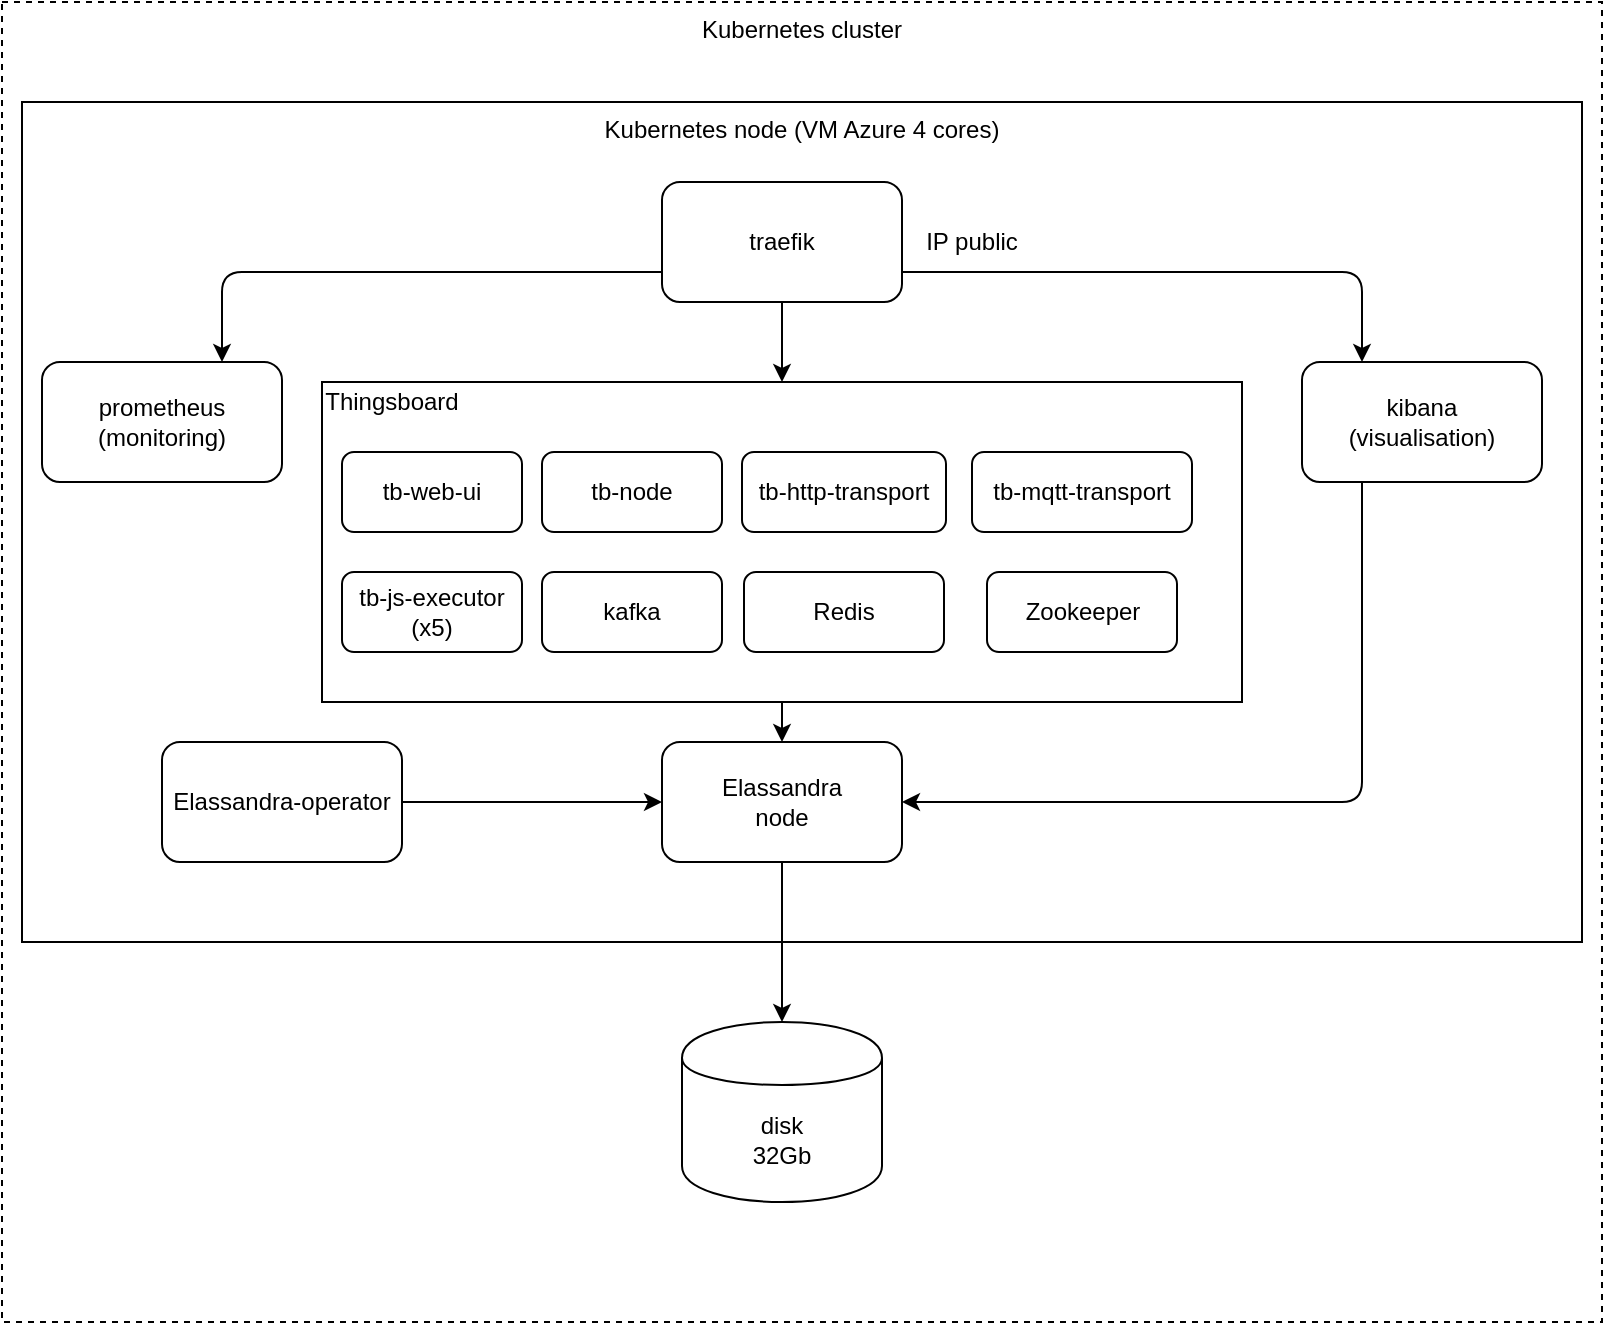 <mxfile version="12.1.0" type="device" pages="1"><diagram id="XX0VQ2VBLvstABeg4P5i" name="Page-1"><mxGraphModel dx="1343" dy="867" grid="1" gridSize="10" guides="1" tooltips="1" connect="1" arrows="1" fold="1" page="1" pageScale="1" pageWidth="1169" pageHeight="827" math="0" shadow="0"><root><mxCell id="0"/><mxCell id="1" parent="0"/><mxCell id="ypBhJotev8lpzRB6nvlA-22" value="Kubernetes cluster" style="rounded=0;whiteSpace=wrap;html=1;verticalAlign=top;dashed=1;" parent="1" vertex="1"><mxGeometry x="80" y="20" width="800" height="660" as="geometry"/></mxCell><mxCell id="ypBhJotev8lpzRB6nvlA-19" value="Kubernetes node (VM Azure 4 cores)" style="rounded=0;whiteSpace=wrap;html=1;verticalAlign=top;" parent="1" vertex="1"><mxGeometry x="90" y="70" width="780" height="420" as="geometry"/></mxCell><mxCell id="ypBhJotev8lpzRB6nvlA-3" value="Elassandra-operator" style="rounded=1;whiteSpace=wrap;html=1;" parent="1" vertex="1"><mxGeometry x="160" y="390" width="120" height="60" as="geometry"/></mxCell><mxCell id="ypBhJotev8lpzRB6nvlA-4" value="Elassandra&lt;br&gt;node" style="rounded=1;whiteSpace=wrap;html=1;" parent="1" vertex="1"><mxGeometry x="410" y="390" width="120" height="60" as="geometry"/></mxCell><mxCell id="ypBhJotev8lpzRB6nvlA-5" value="disk&lt;br&gt;32Gb" style="shape=cylinder;whiteSpace=wrap;html=1;boundedLbl=1;backgroundOutline=1;" parent="1" vertex="1"><mxGeometry x="420" y="530" width="100" height="90" as="geometry"/></mxCell><mxCell id="ypBhJotev8lpzRB6nvlA-6" value="traefik" style="rounded=1;whiteSpace=wrap;html=1;" parent="1" vertex="1"><mxGeometry x="410" y="110" width="120" height="60" as="geometry"/></mxCell><mxCell id="ypBhJotev8lpzRB6nvlA-7" value="kibana&lt;br&gt;(visualisation)" style="rounded=1;whiteSpace=wrap;html=1;" parent="1" vertex="1"><mxGeometry x="730" y="200" width="120" height="60" as="geometry"/></mxCell><mxCell id="ypBhJotev8lpzRB6nvlA-8" value="" style="endArrow=classic;html=1;exitX=0.25;exitY=1;exitDx=0;exitDy=0;entryX=1;entryY=0.5;entryDx=0;entryDy=0;" parent="1" source="ypBhJotev8lpzRB6nvlA-7" target="ypBhJotev8lpzRB6nvlA-4" edge="1"><mxGeometry width="50" height="50" relative="1" as="geometry"><mxPoint x="610" y="520" as="sourcePoint"/><mxPoint x="660" y="470" as="targetPoint"/><Array as="points"><mxPoint x="760" y="420"/><mxPoint x="554" y="420"/></Array></mxGeometry></mxCell><mxCell id="ypBhJotev8lpzRB6nvlA-9" value="" style="endArrow=classic;html=1;exitX=1;exitY=0.5;exitDx=0;exitDy=0;entryX=0;entryY=0.5;entryDx=0;entryDy=0;" parent="1" source="ypBhJotev8lpzRB6nvlA-3" target="ypBhJotev8lpzRB6nvlA-4" edge="1"><mxGeometry width="50" height="50" relative="1" as="geometry"><mxPoint x="290" y="400" as="sourcePoint"/><mxPoint x="340" y="350" as="targetPoint"/></mxGeometry></mxCell><mxCell id="ypBhJotev8lpzRB6nvlA-10" value="prometheus&lt;br&gt;(monitoring)" style="rounded=1;whiteSpace=wrap;html=1;" parent="1" vertex="1"><mxGeometry x="100" y="200" width="120" height="60" as="geometry"/></mxCell><mxCell id="ypBhJotev8lpzRB6nvlA-11" value="" style="endArrow=classic;html=1;exitX=0.5;exitY=1;exitDx=0;exitDy=0;" parent="1" source="ypBhJotev8lpzRB6nvlA-6" target="6kb9E-k0fjglriMPCC60-2" edge="1"><mxGeometry width="50" height="50" relative="1" as="geometry"><mxPoint x="570" y="320" as="sourcePoint"/><mxPoint x="375" y="200" as="targetPoint"/></mxGeometry></mxCell><mxCell id="ypBhJotev8lpzRB6nvlA-13" value="" style="endArrow=classic;html=1;exitX=1;exitY=0.75;exitDx=0;exitDy=0;entryX=0.25;entryY=0;entryDx=0;entryDy=0;" parent="1" source="ypBhJotev8lpzRB6nvlA-6" target="ypBhJotev8lpzRB6nvlA-7" edge="1"><mxGeometry width="50" height="50" relative="1" as="geometry"><mxPoint x="470" y="250" as="sourcePoint"/><mxPoint x="470" y="290" as="targetPoint"/><Array as="points"><mxPoint x="760" y="155"/></Array></mxGeometry></mxCell><mxCell id="ypBhJotev8lpzRB6nvlA-14" value="" style="endArrow=classic;html=1;exitX=0;exitY=0.75;exitDx=0;exitDy=0;entryX=0.75;entryY=0;entryDx=0;entryDy=0;" parent="1" source="ypBhJotev8lpzRB6nvlA-6" target="ypBhJotev8lpzRB6nvlA-10" edge="1"><mxGeometry width="50" height="50" relative="1" as="geometry"><mxPoint x="500" y="250" as="sourcePoint"/><mxPoint x="600" y="290" as="targetPoint"/><Array as="points"><mxPoint x="190" y="155"/></Array></mxGeometry></mxCell><mxCell id="ypBhJotev8lpzRB6nvlA-17" value="" style="endArrow=classic;html=1;exitX=0.5;exitY=1;exitDx=0;exitDy=0;" parent="1" source="ypBhJotev8lpzRB6nvlA-4" target="ypBhJotev8lpzRB6nvlA-5" edge="1"><mxGeometry width="50" height="50" relative="1" as="geometry"><mxPoint x="470" y="350" as="sourcePoint"/><mxPoint x="470" y="400" as="targetPoint"/></mxGeometry></mxCell><mxCell id="ypBhJotev8lpzRB6nvlA-21" value="IP public" style="text;html=1;strokeColor=none;fillColor=none;align=center;verticalAlign=middle;whiteSpace=wrap;rounded=0;" parent="1" vertex="1"><mxGeometry x="530" y="130" width="70" height="20" as="geometry"/></mxCell><mxCell id="6kb9E-k0fjglriMPCC60-23" style="edgeStyle=orthogonalEdgeStyle;rounded=0;orthogonalLoop=1;jettySize=auto;html=1;exitX=0.5;exitY=1;exitDx=0;exitDy=0;entryX=0.5;entryY=0;entryDx=0;entryDy=0;" edge="1" parent="1" source="6kb9E-k0fjglriMPCC60-2" target="ypBhJotev8lpzRB6nvlA-4"><mxGeometry relative="1" as="geometry"/></mxCell><mxCell id="6kb9E-k0fjglriMPCC60-2" value="" style="rounded=0;whiteSpace=wrap;html=1;align=left;" vertex="1" parent="1"><mxGeometry x="240" y="210" width="460" height="160" as="geometry"/></mxCell><mxCell id="6kb9E-k0fjglriMPCC60-3" value="tb-web-ui" style="rounded=1;whiteSpace=wrap;html=1;" vertex="1" parent="1"><mxGeometry x="250" y="245" width="90" height="40" as="geometry"/></mxCell><mxCell id="6kb9E-k0fjglriMPCC60-4" value="tb-http-transport" style="rounded=1;whiteSpace=wrap;html=1;" vertex="1" parent="1"><mxGeometry x="450" y="245" width="102" height="40" as="geometry"/></mxCell><mxCell id="6kb9E-k0fjglriMPCC60-5" value="tb-mqtt-transport" style="rounded=1;whiteSpace=wrap;html=1;" vertex="1" parent="1"><mxGeometry x="565" y="245" width="110" height="40" as="geometry"/></mxCell><mxCell id="6kb9E-k0fjglriMPCC60-6" value="tb-node" style="rounded=1;whiteSpace=wrap;html=1;" vertex="1" parent="1"><mxGeometry x="350" y="245" width="90" height="40" as="geometry"/></mxCell><mxCell id="6kb9E-k0fjglriMPCC60-16" value="tb-js-executor&lt;br&gt;(x5)" style="rounded=1;whiteSpace=wrap;html=1;" vertex="1" parent="1"><mxGeometry x="250" y="305" width="90" height="40" as="geometry"/></mxCell><mxCell id="6kb9E-k0fjglriMPCC60-19" value="kafka&lt;span style=&quot;font-family: &amp;#34;helvetica&amp;#34; , &amp;#34;arial&amp;#34; , sans-serif ; font-size: 0px ; white-space: nowrap&quot;&gt;%3CmxGraphModel%3E%3Croot%3E%3CmxCell%20id%3D%220%22%2F%3E%3CmxCell%20id%3D%221%22%20parent%3D%220%22%2F%3E%3CmxCell%20id%3D%222%22%20value%3D%22tb-js-executor%22%20style%3D%22rounded%3D1%3BwhiteSpace%3Dwrap%3Bhtml%3D1%3B%22%20vertex%3D%221%22%20parent%3D%221%22%3E%3CmxGeometry%20x%3D%22250%22%20y%3D%22290%22%20width%3D%2290%22%20height%3D%2240%22%20as%3D%22geometry%22%2F%3E%3C%2FmxCell%3E%3C%2Froot%3E%3C%2FmxGraphModel%3E&lt;/span&gt;" style="rounded=1;whiteSpace=wrap;html=1;" vertex="1" parent="1"><mxGeometry x="350" y="305" width="90" height="40" as="geometry"/></mxCell><mxCell id="6kb9E-k0fjglriMPCC60-20" value="Redis" style="rounded=1;whiteSpace=wrap;html=1;" vertex="1" parent="1"><mxGeometry x="451" y="305" width="100" height="40" as="geometry"/></mxCell><mxCell id="6kb9E-k0fjglriMPCC60-21" value="Zookeeper" style="rounded=1;whiteSpace=wrap;html=1;" vertex="1" parent="1"><mxGeometry x="572.5" y="305" width="95" height="40" as="geometry"/></mxCell><mxCell id="6kb9E-k0fjglriMPCC60-22" value="Thingsboard" style="text;html=1;strokeColor=none;fillColor=none;align=center;verticalAlign=middle;whiteSpace=wrap;rounded=0;" vertex="1" parent="1"><mxGeometry x="255" y="210" width="40" height="20" as="geometry"/></mxCell></root></mxGraphModel></diagram></mxfile>